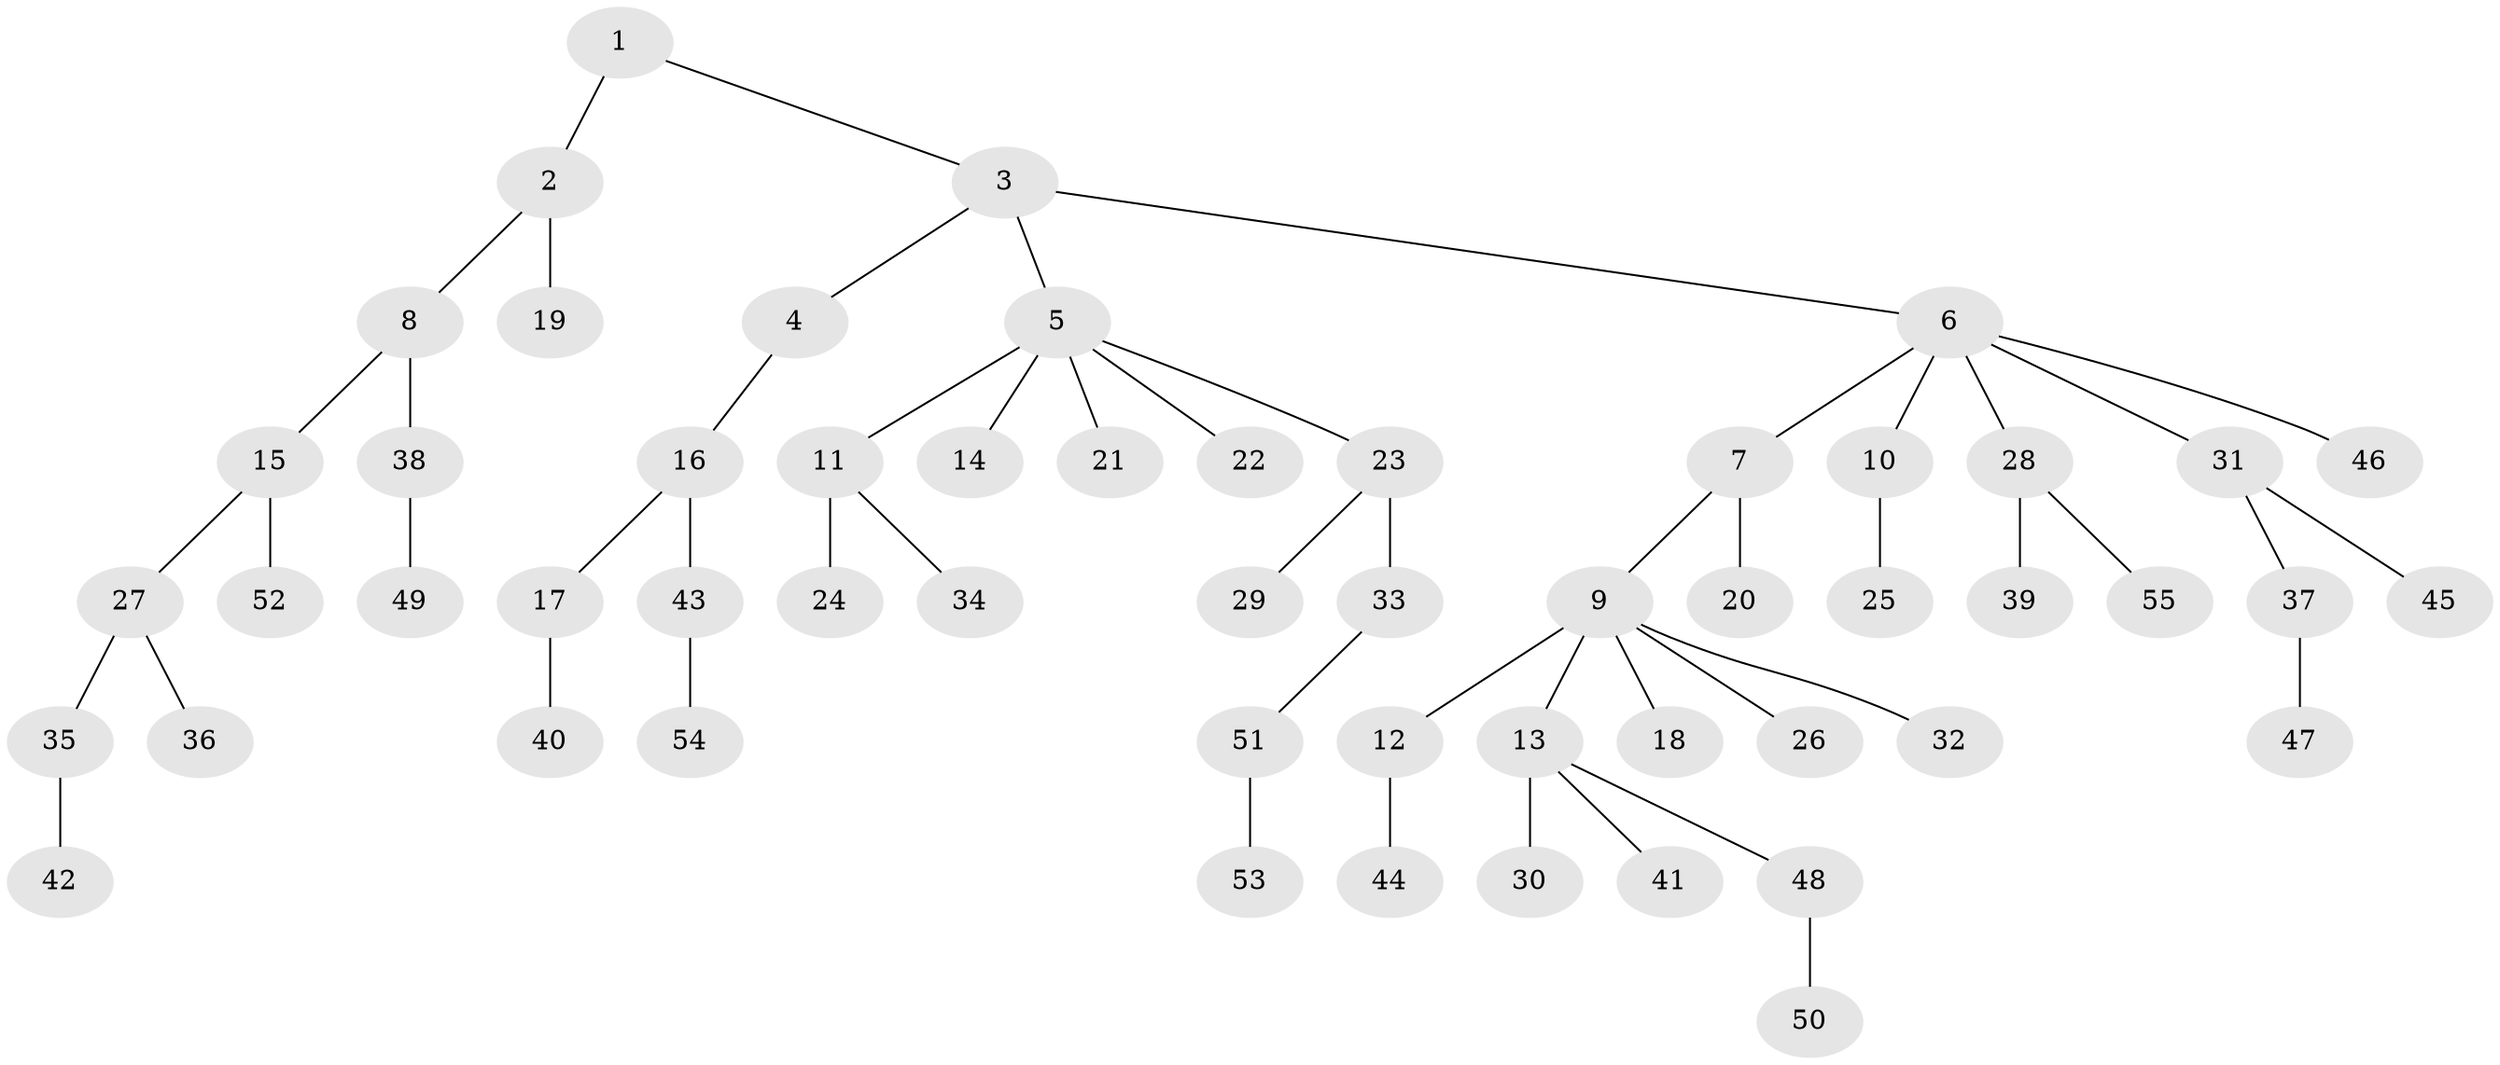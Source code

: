 // Generated by graph-tools (version 1.1) at 2025/02/03/09/25 03:02:24]
// undirected, 55 vertices, 54 edges
graph export_dot {
graph [start="1"]
  node [color=gray90,style=filled];
  1;
  2;
  3;
  4;
  5;
  6;
  7;
  8;
  9;
  10;
  11;
  12;
  13;
  14;
  15;
  16;
  17;
  18;
  19;
  20;
  21;
  22;
  23;
  24;
  25;
  26;
  27;
  28;
  29;
  30;
  31;
  32;
  33;
  34;
  35;
  36;
  37;
  38;
  39;
  40;
  41;
  42;
  43;
  44;
  45;
  46;
  47;
  48;
  49;
  50;
  51;
  52;
  53;
  54;
  55;
  1 -- 2;
  1 -- 3;
  2 -- 8;
  2 -- 19;
  3 -- 4;
  3 -- 5;
  3 -- 6;
  4 -- 16;
  5 -- 11;
  5 -- 14;
  5 -- 21;
  5 -- 22;
  5 -- 23;
  6 -- 7;
  6 -- 10;
  6 -- 28;
  6 -- 31;
  6 -- 46;
  7 -- 9;
  7 -- 20;
  8 -- 15;
  8 -- 38;
  9 -- 12;
  9 -- 13;
  9 -- 18;
  9 -- 26;
  9 -- 32;
  10 -- 25;
  11 -- 24;
  11 -- 34;
  12 -- 44;
  13 -- 30;
  13 -- 41;
  13 -- 48;
  15 -- 27;
  15 -- 52;
  16 -- 17;
  16 -- 43;
  17 -- 40;
  23 -- 29;
  23 -- 33;
  27 -- 35;
  27 -- 36;
  28 -- 39;
  28 -- 55;
  31 -- 37;
  31 -- 45;
  33 -- 51;
  35 -- 42;
  37 -- 47;
  38 -- 49;
  43 -- 54;
  48 -- 50;
  51 -- 53;
}

